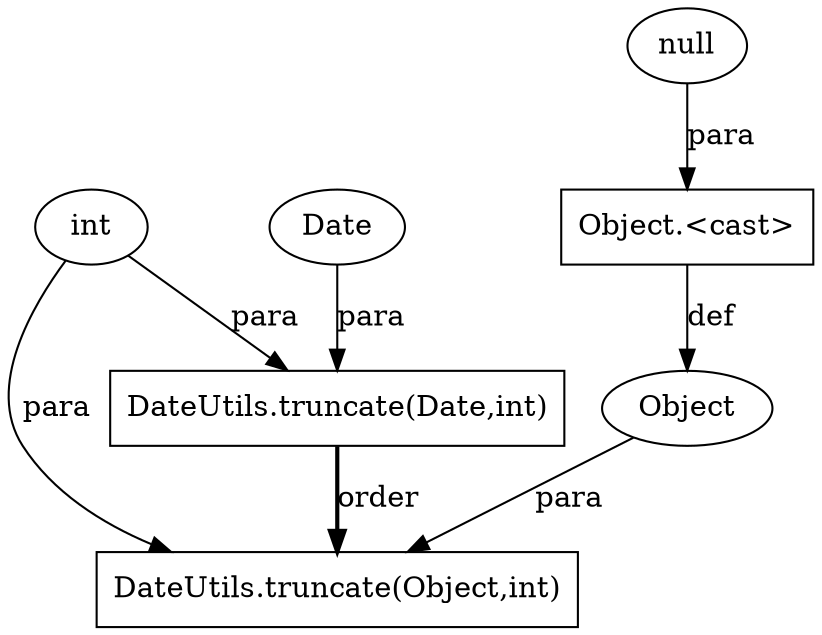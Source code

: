 digraph "AUG" {

  1 [ label="DateUtils.truncate(Object,int)" shape="box" ];
  2 [ label="int" shape="ellipse" ];
  3 [ label="DateUtils.truncate(Date,int)" shape="box" ];
  4 [ label="Object" shape="ellipse" ];
  5 [ label="Date" shape="ellipse" ];
  6 [ label="Object.<cast>" shape="box" ];
  7 [ label="null" shape="ellipse" ];
  4 -> 1 [ label="para" style="solid" ];
  3 -> 1 [ label="order" style="bold" ];
  2 -> 1 [ label="para" style="solid" ];
  5 -> 3 [ label="para" style="solid" ];
  2 -> 3 [ label="para" style="solid" ];
  6 -> 4 [ label="def" style="solid" ];
  7 -> 6 [ label="para" style="solid" ];
}
